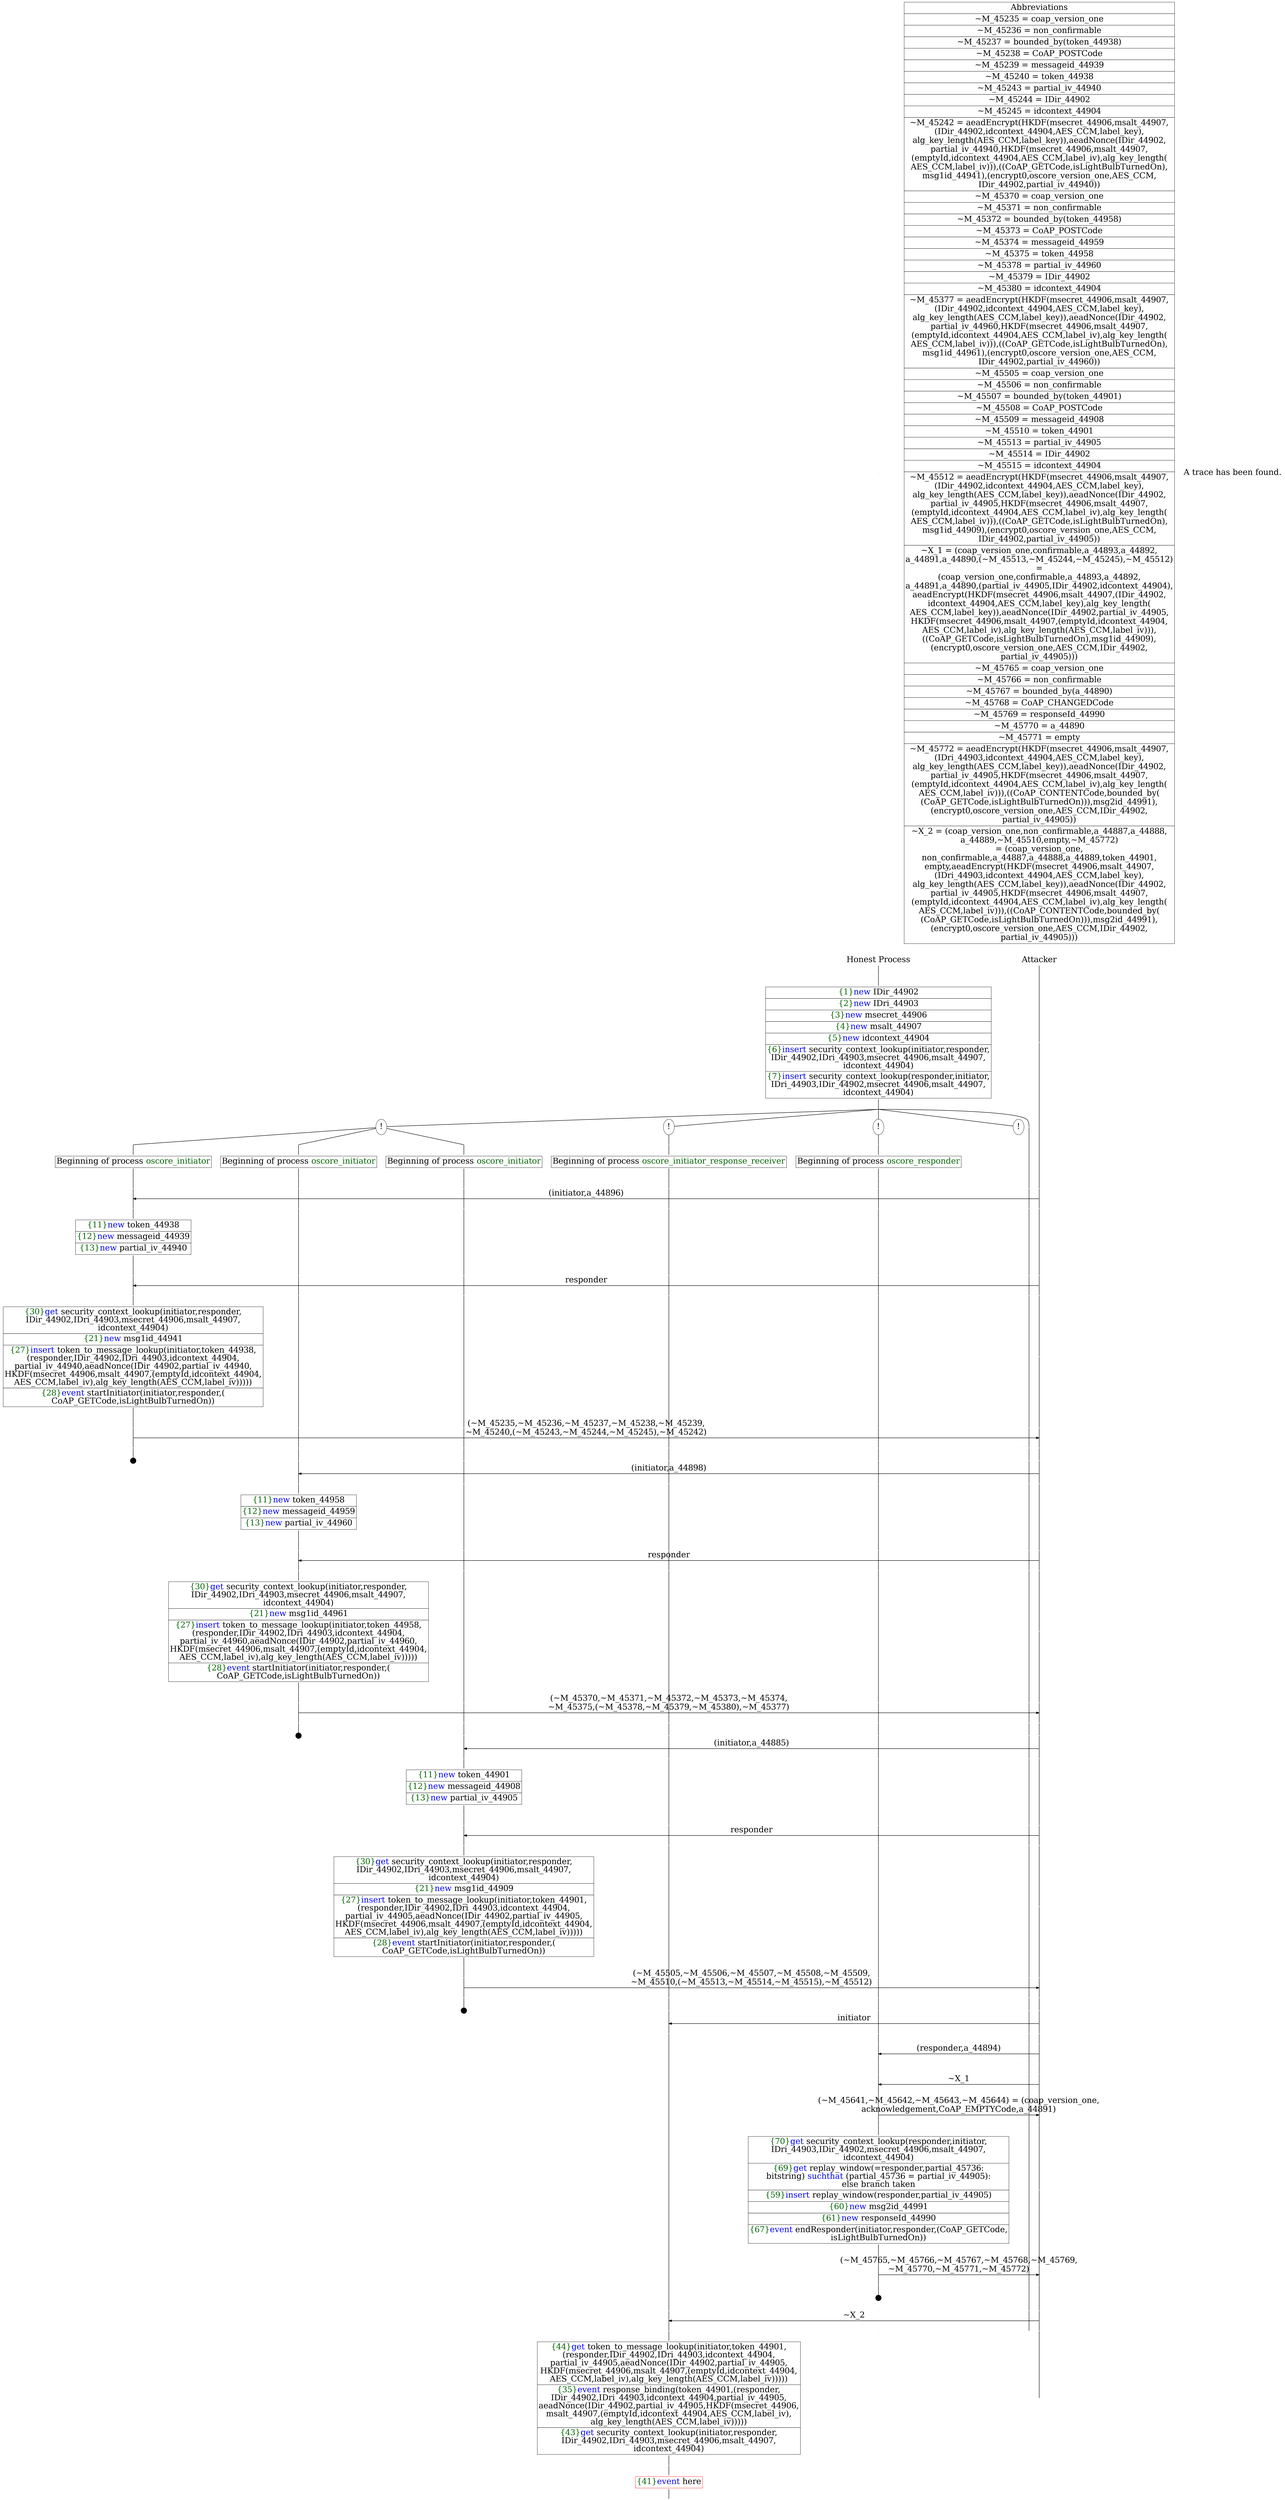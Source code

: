 digraph {
graph [ordering = out]
edge [arrowhead = none, penwidth = 1.6, fontsize = 30]
node [shape = point, width = 0, height = 0, fontsize = 30]
Trace<br/>
[label = <A trace has been found.<br/>
>, shape = plaintext]
P0__0 [label = "Honest Process", shape = plaintext]
P__0 [label = "Attacker", shape = plaintext]
Trace -> P0__0 [label = "", style = invisible, weight = 100]{rank = same; P0__0 P__0}
P0__0 -> P0__1 [label = <>, weight = 100]
P0__1 -> P0__2 [label = <>, weight = 100]
P0__2 [shape = plaintext, label = <<TABLE BORDER="0" CELLBORDER="1" CELLSPACING="0" CELLPADDING="4"> <TR><TD><FONT COLOR="darkgreen">{1}</FONT><FONT COLOR="blue">new </FONT>IDir_44902</TD></TR><TR><TD><FONT COLOR="darkgreen">{2}</FONT><FONT COLOR="blue">new </FONT>IDri_44903</TD></TR><TR><TD><FONT COLOR="darkgreen">{3}</FONT><FONT COLOR="blue">new </FONT>msecret_44906</TD></TR><TR><TD><FONT COLOR="darkgreen">{4}</FONT><FONT COLOR="blue">new </FONT>msalt_44907</TD></TR><TR><TD><FONT COLOR="darkgreen">{5}</FONT><FONT COLOR="blue">new </FONT>idcontext_44904</TD></TR><TR><TD><FONT COLOR="darkgreen">{6}</FONT><FONT COLOR="blue">insert </FONT>security_context_lookup(initiator,responder,<br/>
IDir_44902,IDri_44903,msecret_44906,msalt_44907,<br/>
idcontext_44904)</TD></TR><TR><TD><FONT COLOR="darkgreen">{7}</FONT><FONT COLOR="blue">insert </FONT>security_context_lookup(responder,initiator,<br/>
IDri_44903,IDir_44902,msecret_44906,msalt_44907,<br/>
idcontext_44904)</TD></TR></TABLE>>]
P0__2 -> P0__3 [label = <>, weight = 100]
P__0 -> P__1 [label = <>, weight = 100]
{rank = same; P__1 P0__2}
/*RPar */
P0__3 -> P0_4__3 [label = <>]
P0__3 -> P0_3__3 [label = <>]
P0__3 -> P0_2__3 [label = <>]
P0__3 -> P0_1__3 [label = <>]
P0__3 -> P0_0__3 [label = <>]
P0__3 [label = "", fixedsize = false, width = 0, height = 0, shape = none]
{rank = same; P0_0__3 P0_1__3 P0_2__3 P0_3__3 P0_4__3}
P0_1__3 [label = "!", shape = ellipse]
P0_2__3 [label = "!", shape = ellipse]
P0_2_0__3 [label = "", fixedsize = false, width = 0, height = 0, shape = none]
P0_2__3 -> P0_2_0__3 [label = <>, weight = 100]
P0_2_0__3 -> P0_2_0__4 [label = <>, weight = 100]
P0_2_0__4 [shape = plaintext, label = <<TABLE BORDER="0" CELLBORDER="1" CELLSPACING="0" CELLPADDING="4"> <TR><TD>Beginning of process <FONT COLOR="darkgreen">oscore_responder</FONT></TD></TR></TABLE>>]
P0_2_0__4 -> P0_2_0__5 [label = <>, weight = 100]
P0_3__3 [label = "!", shape = ellipse]
P0_3_0__3 [label = "", fixedsize = false, width = 0, height = 0, shape = none]
P0_3__3 -> P0_3_0__3 [label = <>, weight = 100]
P0_3_0__3 -> P0_3_0__4 [label = <>, weight = 100]
P0_3_0__4 [shape = plaintext, label = <<TABLE BORDER="0" CELLBORDER="1" CELLSPACING="0" CELLPADDING="4"> <TR><TD>Beginning of process <FONT COLOR="darkgreen">oscore_initiator_response_receiver</FONT><br/>
</TD></TR></TABLE>>]
P0_3_0__4 -> P0_3_0__5 [label = <>, weight = 100]
P0_4__3 [label = "!", shape = ellipse]
{rank = same; P0_4_2__3 P0_4_1__3 P0_4_0__3}
P0_4_2__3 [label = "", fixedsize = false, width = 0, height = 0, shape = none]
P0_4__3 -> P0_4_2__3 [label = <>]
P0_4_1__3 [label = "", fixedsize = false, width = 0, height = 0, shape = none]
P0_4__3 -> P0_4_1__3 [label = <>]
P0_4_0__3 [label = "", fixedsize = false, width = 0, height = 0, shape = none]
P0_4__3 -> P0_4_0__3 [label = <>]
P0_4_0__3 -> P0_4_0__4 [label = <>, weight = 100]
P0_4_0__4 [shape = plaintext, label = <<TABLE BORDER="0" CELLBORDER="1" CELLSPACING="0" CELLPADDING="4"> <TR><TD>Beginning of process <FONT COLOR="darkgreen">oscore_initiator</FONT></TD></TR></TABLE>>]
P0_4_0__4 -> P0_4_0__5 [label = <>, weight = 100]
P0_4_1__3 -> P0_4_1__4 [label = <>, weight = 100]
P0_4_1__4 [shape = plaintext, label = <<TABLE BORDER="0" CELLBORDER="1" CELLSPACING="0" CELLPADDING="4"> <TR><TD>Beginning of process <FONT COLOR="darkgreen">oscore_initiator</FONT></TD></TR></TABLE>>]
P0_4_1__4 -> P0_4_1__5 [label = <>, weight = 100]
P0_4_2__3 -> P0_4_2__4 [label = <>, weight = 100]
P0_4_2__4 [shape = plaintext, label = <<TABLE BORDER="0" CELLBORDER="1" CELLSPACING="0" CELLPADDING="4"> <TR><TD>Beginning of process <FONT COLOR="darkgreen">oscore_initiator</FONT></TD></TR></TABLE>>]
P0_4_2__4 -> P0_4_2__5 [label = <>, weight = 100]
P0_4_2__5 -> P0_4_2__6 [label = <>, weight = 100]
P0_4_1__5 -> P0_4_1__6 [label = <>, weight = 100]
P0_4_0__5 -> P0_4_0__6 [label = <>, weight = 100]
P0_3_0__5 -> P0_3_0__6 [label = <>, weight = 100]
P0_2_0__5 -> P0_2_0__6 [label = <>, weight = 100]
P0_1__4 [label = "", style = invisible]
P0_1__3 -> P0_1__4 [label = <>, weight = 100, style = invisible]
P0_0__3 -> P0_0__4 [label = <>, weight = 100]
P__1 -> P__2 [label = <>, weight = 100]
{rank = same; P__2 P0_0__4 P0_1__4 P0_2_0__6 P0_3_0__6 P0_4_0__6 P0_4_1__6 P0_4_2__6}
P0_4_2__6 -> P0_4_2__7 [label = <>, weight = 100]
P__2 -> P__3 [label = <>, weight = 100]
{rank = same; P__3 P0_4_2__7}
P0_4_2__7 -> P__3 [label = <(initiator,a_44896)>, dir = back, arrowhead = normal]
P0_4_2__7 -> P0_4_2__8 [label = <>, weight = 100]
P0_4_1__6 -> P0_4_1__7 [label = <>, weight = 100]
P0_4_0__6 -> P0_4_0__7 [label = <>, weight = 100]
P0_3_0__6 -> P0_3_0__7 [label = <>, weight = 100]
P0_2_0__6 -> P0_2_0__7 [label = <>, weight = 100]
P0_1__5 [label = "", style = invisible]
P0_1__4 -> P0_1__5 [label = <>, weight = 100, style = invisible]
P0_0__4 -> P0_0__5 [label = <>, weight = 100]
P__3 -> P__4 [label = <>, weight = 100]
{rank = same; P__4 P0_0__5 P0_1__5 P0_2_0__7 P0_3_0__7 P0_4_0__7 P0_4_1__7 P0_4_2__8}
P0_4_2__8 -> P0_4_2__9 [label = <>, weight = 100]
P0_4_2__9 [shape = plaintext, label = <<TABLE BORDER="0" CELLBORDER="1" CELLSPACING="0" CELLPADDING="4"> <TR><TD><FONT COLOR="darkgreen">{11}</FONT><FONT COLOR="blue">new </FONT>token_44938</TD></TR><TR><TD><FONT COLOR="darkgreen">{12}</FONT><FONT COLOR="blue">new </FONT>messageid_44939</TD></TR><TR><TD><FONT COLOR="darkgreen">{13}</FONT><FONT COLOR="blue">new </FONT>partial_iv_44940</TD></TR></TABLE>>]
P0_4_2__9 -> P0_4_2__10 [label = <>, weight = 100]
P0_4_2__10 -> P0_4_2__11 [label = <>, weight = 100]
P0_4_1__7 -> P0_4_1__8 [label = <>, weight = 100]
P0_4_0__7 -> P0_4_0__8 [label = <>, weight = 100]
P0_3_0__7 -> P0_3_0__8 [label = <>, weight = 100]
P0_2_0__7 -> P0_2_0__8 [label = <>, weight = 100]
P0_1__6 [label = "", style = invisible]
P0_1__5 -> P0_1__6 [label = <>, weight = 100, style = invisible]
P0_0__5 -> P0_0__6 [label = <>, weight = 100]
P__4 -> P__5 [label = <>, weight = 100]
{rank = same; P__5 P0_0__6 P0_1__6 P0_2_0__8 P0_3_0__8 P0_4_0__8 P0_4_1__8 P0_4_2__11}
P0_4_2__11 -> P0_4_2__12 [label = <>, weight = 100]
P__5 -> P__6 [label = <>, weight = 100]
{rank = same; P__6 P0_4_2__12}
P0_4_2__12 -> P__6 [label = <responder>, dir = back, arrowhead = normal]
P0_4_2__12 -> P0_4_2__13 [label = <>, weight = 100]
P0_4_1__8 -> P0_4_1__9 [label = <>, weight = 100]
P0_4_0__8 -> P0_4_0__9 [label = <>, weight = 100]
P0_3_0__8 -> P0_3_0__9 [label = <>, weight = 100]
P0_2_0__8 -> P0_2_0__9 [label = <>, weight = 100]
P0_1__7 [label = "", style = invisible]
P0_1__6 -> P0_1__7 [label = <>, weight = 100, style = invisible]
P0_0__6 -> P0_0__7 [label = <>, weight = 100]
P__6 -> P__7 [label = <>, weight = 100]
{rank = same; P__7 P0_0__7 P0_1__7 P0_2_0__9 P0_3_0__9 P0_4_0__9 P0_4_1__9 P0_4_2__13}
P0_4_2__13 -> P0_4_2__14 [label = <>, weight = 100]
P0_4_2__14 [shape = plaintext, label = <<TABLE BORDER="0" CELLBORDER="1" CELLSPACING="0" CELLPADDING="4"> <TR><TD><FONT COLOR="darkgreen">{30}</FONT><FONT COLOR="blue">get </FONT>security_context_lookup(initiator,responder,<br/>
IDir_44902,IDri_44903,msecret_44906,msalt_44907,<br/>
idcontext_44904)</TD></TR><TR><TD><FONT COLOR="darkgreen">{21}</FONT><FONT COLOR="blue">new </FONT>msg1id_44941</TD></TR><TR><TD><FONT COLOR="darkgreen">{27}</FONT><FONT COLOR="blue">insert </FONT>token_to_message_lookup(initiator,token_44938,<br/>
(responder,IDir_44902,IDri_44903,idcontext_44904,<br/>
partial_iv_44940,aeadNonce(IDir_44902,partial_iv_44940,<br/>
HKDF(msecret_44906,msalt_44907,(emptyId,idcontext_44904,<br/>
AES_CCM,label_iv),alg_key_length(AES_CCM,label_iv)))))<br/>
</TD></TR><TR><TD><FONT COLOR="darkgreen">{28}</FONT><FONT COLOR="blue">event</FONT> startInitiator(initiator,responder,(<br/>
CoAP_GETCode,isLightBulbTurnedOn))</TD></TR></TABLE>>]
P0_4_2__14 -> P0_4_2__15 [label = <>, weight = 100]
P__7 -> P__8 [label = <>, weight = 100]
{rank = same; P__8 P0_4_2__14}
P0_4_2__15 -> P0_4_2__16 [label = <>, weight = 100]
P0_4_1__9 -> P0_4_1__10 [label = <>, weight = 100]
P0_4_0__9 -> P0_4_0__10 [label = <>, weight = 100]
P0_3_0__9 -> P0_3_0__10 [label = <>, weight = 100]
P0_2_0__9 -> P0_2_0__10 [label = <>, weight = 100]
P0_1__8 [label = "", style = invisible]
P0_1__7 -> P0_1__8 [label = <>, weight = 100, style = invisible]
P0_0__7 -> P0_0__8 [label = <>, weight = 100]
P__8 -> P__9 [label = <>, weight = 100]
{rank = same; P__9 P0_0__8 P0_1__8 P0_2_0__10 P0_3_0__10 P0_4_0__10 P0_4_1__10 P0_4_2__16}
P0_4_2__16 -> P0_4_2__17 [label = <>, weight = 100]
P__9 -> P__10 [label = <>, weight = 100]
{rank = same; P__10 P0_4_2__17}
P0_4_2__17 -> P__10 [label = <(~M_45235,~M_45236,~M_45237,~M_45238,~M_45239,<br/>
~M_45240,(~M_45243,~M_45244,~M_45245),~M_45242)<br/>>, arrowhead = normal]
P0_4_2__17 -> P0_4_2__18 [label = <>, weight = 100]
P0_4_1__10 -> P0_4_1__11 [label = <>, weight = 100]
P0_4_0__10 -> P0_4_0__11 [label = <>, weight = 100]
P0_3_0__10 -> P0_3_0__11 [label = <>, weight = 100]
P0_2_0__10 -> P0_2_0__11 [label = <>, weight = 100]
P0_1__9 [label = "", style = invisible]
P0_1__8 -> P0_1__9 [label = <>, weight = 100, style = invisible]
P0_0__8 -> P0_0__9 [label = <>, weight = 100]
P__10 -> P__11 [label = <>, weight = 100]
{rank = same; P__11 P0_0__9 P0_1__9 P0_2_0__11 P0_3_0__11 P0_4_0__11 P0_4_1__11 P0_4_2__18}
P0_4_2__19 [label = "", width = 0.3, height = 0.3]
P0_4_2__18 -> P0_4_2__19 [label = <>, weight = 100]
P0_4_1__11 -> P0_4_1__12 [label = <>, weight = 100]
P0_4_0__11 -> P0_4_0__12 [label = <>, weight = 100]
P0_3_0__11 -> P0_3_0__12 [label = <>, weight = 100]
P0_2_0__11 -> P0_2_0__12 [label = <>, weight = 100]
P0_1__10 [label = "", style = invisible]
P0_1__9 -> P0_1__10 [label = <>, weight = 100, style = invisible]
P0_0__9 -> P0_0__10 [label = <>, weight = 100]
P__11 -> P__12 [label = <>, weight = 100]
{rank = same; P__12 P0_0__10 P0_1__10 P0_2_0__12 P0_3_0__12 P0_4_0__12 P0_4_1__12}
P0_4_1__12 -> P0_4_1__13 [label = <>, weight = 100]
P__12 -> P__13 [label = <>, weight = 100]
{rank = same; P__13 P0_4_1__13}
P0_4_1__13 -> P__13 [label = <(initiator,a_44898)>, dir = back, arrowhead = normal]
P0_4_1__13 -> P0_4_1__14 [label = <>, weight = 100]
P0_4_0__12 -> P0_4_0__13 [label = <>, weight = 100]
P0_3_0__12 -> P0_3_0__13 [label = <>, weight = 100]
P0_2_0__12 -> P0_2_0__13 [label = <>, weight = 100]
P0_1__11 [label = "", style = invisible]
P0_1__10 -> P0_1__11 [label = <>, weight = 100, style = invisible]
P0_0__10 -> P0_0__11 [label = <>, weight = 100]
P__13 -> P__14 [label = <>, weight = 100]
{rank = same; P__14 P0_0__11 P0_1__11 P0_2_0__13 P0_3_0__13 P0_4_0__13 P0_4_1__14}
P0_4_1__14 -> P0_4_1__15 [label = <>, weight = 100]
P0_4_1__15 [shape = plaintext, label = <<TABLE BORDER="0" CELLBORDER="1" CELLSPACING="0" CELLPADDING="4"> <TR><TD><FONT COLOR="darkgreen">{11}</FONT><FONT COLOR="blue">new </FONT>token_44958</TD></TR><TR><TD><FONT COLOR="darkgreen">{12}</FONT><FONT COLOR="blue">new </FONT>messageid_44959</TD></TR><TR><TD><FONT COLOR="darkgreen">{13}</FONT><FONT COLOR="blue">new </FONT>partial_iv_44960</TD></TR></TABLE>>]
P0_4_1__15 -> P0_4_1__16 [label = <>, weight = 100]
P0_4_1__16 -> P0_4_1__17 [label = <>, weight = 100]
P0_4_0__13 -> P0_4_0__14 [label = <>, weight = 100]
P0_3_0__13 -> P0_3_0__14 [label = <>, weight = 100]
P0_2_0__13 -> P0_2_0__14 [label = <>, weight = 100]
P0_1__12 [label = "", style = invisible]
P0_1__11 -> P0_1__12 [label = <>, weight = 100, style = invisible]
P0_0__11 -> P0_0__12 [label = <>, weight = 100]
P__14 -> P__15 [label = <>, weight = 100]
{rank = same; P__15 P0_0__12 P0_1__12 P0_2_0__14 P0_3_0__14 P0_4_0__14 P0_4_1__17}
P0_4_1__17 -> P0_4_1__18 [label = <>, weight = 100]
P__15 -> P__16 [label = <>, weight = 100]
{rank = same; P__16 P0_4_1__18}
P0_4_1__18 -> P__16 [label = <responder>, dir = back, arrowhead = normal]
P0_4_1__18 -> P0_4_1__19 [label = <>, weight = 100]
P0_4_0__14 -> P0_4_0__15 [label = <>, weight = 100]
P0_3_0__14 -> P0_3_0__15 [label = <>, weight = 100]
P0_2_0__14 -> P0_2_0__15 [label = <>, weight = 100]
P0_1__13 [label = "", style = invisible]
P0_1__12 -> P0_1__13 [label = <>, weight = 100, style = invisible]
P0_0__12 -> P0_0__13 [label = <>, weight = 100]
P__16 -> P__17 [label = <>, weight = 100]
{rank = same; P__17 P0_0__13 P0_1__13 P0_2_0__15 P0_3_0__15 P0_4_0__15 P0_4_1__19}
P0_4_1__19 -> P0_4_1__20 [label = <>, weight = 100]
P0_4_1__20 [shape = plaintext, label = <<TABLE BORDER="0" CELLBORDER="1" CELLSPACING="0" CELLPADDING="4"> <TR><TD><FONT COLOR="darkgreen">{30}</FONT><FONT COLOR="blue">get </FONT>security_context_lookup(initiator,responder,<br/>
IDir_44902,IDri_44903,msecret_44906,msalt_44907,<br/>
idcontext_44904)</TD></TR><TR><TD><FONT COLOR="darkgreen">{21}</FONT><FONT COLOR="blue">new </FONT>msg1id_44961</TD></TR><TR><TD><FONT COLOR="darkgreen">{27}</FONT><FONT COLOR="blue">insert </FONT>token_to_message_lookup(initiator,token_44958,<br/>
(responder,IDir_44902,IDri_44903,idcontext_44904,<br/>
partial_iv_44960,aeadNonce(IDir_44902,partial_iv_44960,<br/>
HKDF(msecret_44906,msalt_44907,(emptyId,idcontext_44904,<br/>
AES_CCM,label_iv),alg_key_length(AES_CCM,label_iv)))))<br/>
</TD></TR><TR><TD><FONT COLOR="darkgreen">{28}</FONT><FONT COLOR="blue">event</FONT> startInitiator(initiator,responder,(<br/>
CoAP_GETCode,isLightBulbTurnedOn))</TD></TR></TABLE>>]
P0_4_1__20 -> P0_4_1__21 [label = <>, weight = 100]
P__17 -> P__18 [label = <>, weight = 100]
{rank = same; P__18 P0_4_1__20}
P0_4_1__21 -> P0_4_1__22 [label = <>, weight = 100]
P0_4_0__15 -> P0_4_0__16 [label = <>, weight = 100]
P0_3_0__15 -> P0_3_0__16 [label = <>, weight = 100]
P0_2_0__15 -> P0_2_0__16 [label = <>, weight = 100]
P0_1__14 [label = "", style = invisible]
P0_1__13 -> P0_1__14 [label = <>, weight = 100, style = invisible]
P0_0__13 -> P0_0__14 [label = <>, weight = 100]
P__18 -> P__19 [label = <>, weight = 100]
{rank = same; P__19 P0_0__14 P0_1__14 P0_2_0__16 P0_3_0__16 P0_4_0__16 P0_4_1__22}
P0_4_1__22 -> P0_4_1__23 [label = <>, weight = 100]
P__19 -> P__20 [label = <>, weight = 100]
{rank = same; P__20 P0_4_1__23}
P0_4_1__23 -> P__20 [label = <(~M_45370,~M_45371,~M_45372,~M_45373,~M_45374,<br/>
~M_45375,(~M_45378,~M_45379,~M_45380),~M_45377)<br/>>, arrowhead = normal]
P0_4_1__23 -> P0_4_1__24 [label = <>, weight = 100]
P0_4_0__16 -> P0_4_0__17 [label = <>, weight = 100]
P0_3_0__16 -> P0_3_0__17 [label = <>, weight = 100]
P0_2_0__16 -> P0_2_0__17 [label = <>, weight = 100]
P0_1__15 [label = "", style = invisible]
P0_1__14 -> P0_1__15 [label = <>, weight = 100, style = invisible]
P0_0__14 -> P0_0__15 [label = <>, weight = 100]
P__20 -> P__21 [label = <>, weight = 100]
{rank = same; P__21 P0_0__15 P0_1__15 P0_2_0__17 P0_3_0__17 P0_4_0__17 P0_4_1__24}
P0_4_1__25 [label = "", width = 0.3, height = 0.3]
P0_4_1__24 -> P0_4_1__25 [label = <>, weight = 100]
P0_4_0__17 -> P0_4_0__18 [label = <>, weight = 100]
P0_3_0__17 -> P0_3_0__18 [label = <>, weight = 100]
P0_2_0__17 -> P0_2_0__18 [label = <>, weight = 100]
P0_1__16 [label = "", style = invisible]
P0_1__15 -> P0_1__16 [label = <>, weight = 100, style = invisible]
P0_0__15 -> P0_0__16 [label = <>, weight = 100]
P__21 -> P__22 [label = <>, weight = 100]
{rank = same; P__22 P0_0__16 P0_1__16 P0_2_0__18 P0_3_0__18 P0_4_0__18}
P0_4_0__18 -> P0_4_0__19 [label = <>, weight = 100]
P__22 -> P__23 [label = <>, weight = 100]
{rank = same; P__23 P0_4_0__19}
P0_4_0__19 -> P__23 [label = <(initiator,a_44885)>, dir = back, arrowhead = normal]
P0_4_0__19 -> P0_4_0__20 [label = <>, weight = 100]
P0_3_0__18 -> P0_3_0__19 [label = <>, weight = 100]
P0_2_0__18 -> P0_2_0__19 [label = <>, weight = 100]
P0_1__17 [label = "", style = invisible]
P0_1__16 -> P0_1__17 [label = <>, weight = 100, style = invisible]
P0_0__16 -> P0_0__17 [label = <>, weight = 100]
P__23 -> P__24 [label = <>, weight = 100]
{rank = same; P__24 P0_0__17 P0_1__17 P0_2_0__19 P0_3_0__19 P0_4_0__20}
P0_4_0__20 -> P0_4_0__21 [label = <>, weight = 100]
P0_4_0__21 [shape = plaintext, label = <<TABLE BORDER="0" CELLBORDER="1" CELLSPACING="0" CELLPADDING="4"> <TR><TD><FONT COLOR="darkgreen">{11}</FONT><FONT COLOR="blue">new </FONT>token_44901</TD></TR><TR><TD><FONT COLOR="darkgreen">{12}</FONT><FONT COLOR="blue">new </FONT>messageid_44908</TD></TR><TR><TD><FONT COLOR="darkgreen">{13}</FONT><FONT COLOR="blue">new </FONT>partial_iv_44905</TD></TR></TABLE>>]
P0_4_0__21 -> P0_4_0__22 [label = <>, weight = 100]
P0_4_0__22 -> P0_4_0__23 [label = <>, weight = 100]
P0_3_0__19 -> P0_3_0__20 [label = <>, weight = 100]
P0_2_0__19 -> P0_2_0__20 [label = <>, weight = 100]
P0_1__18 [label = "", style = invisible]
P0_1__17 -> P0_1__18 [label = <>, weight = 100, style = invisible]
P0_0__17 -> P0_0__18 [label = <>, weight = 100]
P__24 -> P__25 [label = <>, weight = 100]
{rank = same; P__25 P0_0__18 P0_1__18 P0_2_0__20 P0_3_0__20 P0_4_0__23}
P0_4_0__23 -> P0_4_0__24 [label = <>, weight = 100]
P__25 -> P__26 [label = <>, weight = 100]
{rank = same; P__26 P0_4_0__24}
P0_4_0__24 -> P__26 [label = <responder>, dir = back, arrowhead = normal]
P0_4_0__24 -> P0_4_0__25 [label = <>, weight = 100]
P0_3_0__20 -> P0_3_0__21 [label = <>, weight = 100]
P0_2_0__20 -> P0_2_0__21 [label = <>, weight = 100]
P0_1__19 [label = "", style = invisible]
P0_1__18 -> P0_1__19 [label = <>, weight = 100, style = invisible]
P0_0__18 -> P0_0__19 [label = <>, weight = 100]
P__26 -> P__27 [label = <>, weight = 100]
{rank = same; P__27 P0_0__19 P0_1__19 P0_2_0__21 P0_3_0__21 P0_4_0__25}
P0_4_0__25 -> P0_4_0__26 [label = <>, weight = 100]
P0_4_0__26 [shape = plaintext, label = <<TABLE BORDER="0" CELLBORDER="1" CELLSPACING="0" CELLPADDING="4"> <TR><TD><FONT COLOR="darkgreen">{30}</FONT><FONT COLOR="blue">get </FONT>security_context_lookup(initiator,responder,<br/>
IDir_44902,IDri_44903,msecret_44906,msalt_44907,<br/>
idcontext_44904)</TD></TR><TR><TD><FONT COLOR="darkgreen">{21}</FONT><FONT COLOR="blue">new </FONT>msg1id_44909</TD></TR><TR><TD><FONT COLOR="darkgreen">{27}</FONT><FONT COLOR="blue">insert </FONT>token_to_message_lookup(initiator,token_44901,<br/>
(responder,IDir_44902,IDri_44903,idcontext_44904,<br/>
partial_iv_44905,aeadNonce(IDir_44902,partial_iv_44905,<br/>
HKDF(msecret_44906,msalt_44907,(emptyId,idcontext_44904,<br/>
AES_CCM,label_iv),alg_key_length(AES_CCM,label_iv)))))<br/>
</TD></TR><TR><TD><FONT COLOR="darkgreen">{28}</FONT><FONT COLOR="blue">event</FONT> startInitiator(initiator,responder,(<br/>
CoAP_GETCode,isLightBulbTurnedOn))</TD></TR></TABLE>>]
P0_4_0__26 -> P0_4_0__27 [label = <>, weight = 100]
P__27 -> P__28 [label = <>, weight = 100]
{rank = same; P__28 P0_4_0__26}
P0_4_0__27 -> P0_4_0__28 [label = <>, weight = 100]
P0_3_0__21 -> P0_3_0__22 [label = <>, weight = 100]
P0_2_0__21 -> P0_2_0__22 [label = <>, weight = 100]
P0_1__20 [label = "", style = invisible]
P0_1__19 -> P0_1__20 [label = <>, weight = 100, style = invisible]
P0_0__19 -> P0_0__20 [label = <>, weight = 100]
P__28 -> P__29 [label = <>, weight = 100]
{rank = same; P__29 P0_0__20 P0_1__20 P0_2_0__22 P0_3_0__22 P0_4_0__28}
P0_4_0__28 -> P0_4_0__29 [label = <>, weight = 100]
P__29 -> P__30 [label = <>, weight = 100]
{rank = same; P__30 P0_4_0__29}
P0_4_0__29 -> P__30 [label = <(~M_45505,~M_45506,~M_45507,~M_45508,~M_45509,<br/>
~M_45510,(~M_45513,~M_45514,~M_45515),~M_45512)<br/>>, arrowhead = normal]
P0_4_0__29 -> P0_4_0__30 [label = <>, weight = 100]
P0_3_0__22 -> P0_3_0__23 [label = <>, weight = 100]
P0_2_0__22 -> P0_2_0__23 [label = <>, weight = 100]
P0_1__21 [label = "", style = invisible]
P0_1__20 -> P0_1__21 [label = <>, weight = 100, style = invisible]
P0_0__20 -> P0_0__21 [label = <>, weight = 100]
P__30 -> P__31 [label = <>, weight = 100]
{rank = same; P__31 P0_0__21 P0_1__21 P0_2_0__23 P0_3_0__23 P0_4_0__30}
P0_4_0__31 [label = "", width = 0.3, height = 0.3]
P0_4_0__30 -> P0_4_0__31 [label = <>, weight = 100]
P0_3_0__23 -> P0_3_0__24 [label = <>, weight = 100]
P0_2_0__23 -> P0_2_0__24 [label = <>, weight = 100]
P0_1__22 [label = "", style = invisible]
P0_1__21 -> P0_1__22 [label = <>, weight = 100, style = invisible]
P0_0__21 -> P0_0__22 [label = <>, weight = 100]
P__31 -> P__32 [label = <>, weight = 100]
{rank = same; P__32 P0_0__22 P0_1__22 P0_2_0__24 P0_3_0__24}
P0_3_0__24 -> P0_3_0__25 [label = <>, weight = 100]
P__32 -> P__33 [label = <>, weight = 100]
{rank = same; P__33 P0_3_0__25}
P0_3_0__25 -> P__33 [label = <initiator>, dir = back, arrowhead = normal]
P0_3_0__25 -> P0_3_0__26 [label = <>, weight = 100]
P0_2_0__24 -> P0_2_0__25 [label = <>, weight = 100]
P0_1__23 [label = "", style = invisible]
P0_1__22 -> P0_1__23 [label = <>, weight = 100, style = invisible]
P0_0__22 -> P0_0__23 [label = <>, weight = 100]
P__33 -> P__34 [label = <>, weight = 100]
{rank = same; P__34 P0_0__23 P0_1__23 P0_2_0__25 P0_3_0__26}
P0_2_0__25 -> P0_2_0__26 [label = <>, weight = 100]
P0_1__24 [label = "", style = invisible]
P0_1__23 -> P0_1__24 [label = <>, weight = 100, style = invisible]
P0_0__23 -> P0_0__24 [label = <>, weight = 100]
P__34 -> P__35 [label = <>, weight = 100]
{rank = same; P__35 P0_0__24 P0_1__24 P0_2_0__26}
P0_2_0__26 -> P0_2_0__27 [label = <>, weight = 100]
P__35 -> P__36 [label = <>, weight = 100]
{rank = same; P__36 P0_2_0__27}
P0_2_0__27 -> P__36 [label = <(responder,a_44894)>, dir = back, arrowhead = normal]
P0_2_0__27 -> P0_2_0__28 [label = <>, weight = 100]
P0_1__25 [label = "", style = invisible]
P0_1__24 -> P0_1__25 [label = <>, weight = 100, style = invisible]
P0_0__24 -> P0_0__25 [label = <>, weight = 100]
P__36 -> P__37 [label = <>, weight = 100]
{rank = same; P__37 P0_0__25 P0_1__25 P0_2_0__28}
P0_2_0__28 -> P0_2_0__29 [label = <>, weight = 100]
P0_1__26 [label = "", style = invisible]
P0_1__25 -> P0_1__26 [label = <>, weight = 100, style = invisible]
P0_0__25 -> P0_0__26 [label = <>, weight = 100]
P__37 -> P__38 [label = <>, weight = 100]
{rank = same; P__38 P0_0__26 P0_1__26 P0_2_0__29}
P0_2_0__29 -> P0_2_0__30 [label = <>, weight = 100]
P__38 -> P__39 [label = <>, weight = 100]
{rank = same; P__39 P0_2_0__30}
P0_2_0__30 -> P__39 [label = <~X_1>, dir = back, arrowhead = normal]
P0_2_0__30 -> P0_2_0__31 [label = <>, weight = 100]
P0_1__27 [label = "", style = invisible]
P0_1__26 -> P0_1__27 [label = <>, weight = 100, style = invisible]
P0_0__26 -> P0_0__27 [label = <>, weight = 100]
P__39 -> P__40 [label = <>, weight = 100]
{rank = same; P__40 P0_0__27 P0_1__27 P0_2_0__31}
P0_2_0__31 -> P0_2_0__32 [label = <>, weight = 100]
P0_1__28 [label = "", style = invisible]
P0_1__27 -> P0_1__28 [label = <>, weight = 100, style = invisible]
P0_0__27 -> P0_0__28 [label = <>, weight = 100]
P__40 -> P__41 [label = <>, weight = 100]
{rank = same; P__41 P0_0__28 P0_1__28 P0_2_0__32}
P0_2_0__32 -> P0_2_0__33 [label = <>, weight = 100]
P__41 -> P__42 [label = <>, weight = 100]
{rank = same; P__42 P0_2_0__33}
P0_2_0__33 -> P__42 [label = <(~M_45641,~M_45642,~M_45643,~M_45644) = (coap_version_one,<br/>
acknowledgement,CoAP_EMPTYCode,a_44891)>, arrowhead = normal]
P0_2_0__33 -> P0_2_0__34 [label = <>, weight = 100]
P0_1__29 [label = "", style = invisible]
P0_1__28 -> P0_1__29 [label = <>, weight = 100, style = invisible]
P0_0__28 -> P0_0__29 [label = <>, weight = 100]
P__42 -> P__43 [label = <>, weight = 100]
{rank = same; P__43 P0_0__29 P0_1__29 P0_2_0__34}
P0_2_0__34 -> P0_2_0__35 [label = <>, weight = 100]
P0_2_0__35 [shape = plaintext, label = <<TABLE BORDER="0" CELLBORDER="1" CELLSPACING="0" CELLPADDING="4"> <TR><TD><FONT COLOR="darkgreen">{70}</FONT><FONT COLOR="blue">get </FONT>security_context_lookup(responder,initiator,<br/>
IDri_44903,IDir_44902,msecret_44906,msalt_44907,<br/>
idcontext_44904)</TD></TR><TR><TD><FONT COLOR="darkgreen">{69}</FONT><FONT COLOR="blue">get</FONT> replay_window(=responder,partial_45736:<br/>
bitstring) <FONT COLOR="blue">suchthat</FONT> (partial_45736 = partial_iv_44905):<br/>
else branch taken</TD></TR><TR><TD><FONT COLOR="darkgreen">{59}</FONT><FONT COLOR="blue">insert </FONT>replay_window(responder,partial_iv_44905)<br/>
</TD></TR><TR><TD><FONT COLOR="darkgreen">{60}</FONT><FONT COLOR="blue">new </FONT>msg2id_44991</TD></TR><TR><TD><FONT COLOR="darkgreen">{61}</FONT><FONT COLOR="blue">new </FONT>responseId_44990</TD></TR><TR><TD><FONT COLOR="darkgreen">{67}</FONT><FONT COLOR="blue">event</FONT> endResponder(initiator,responder,(CoAP_GETCode,<br/>
isLightBulbTurnedOn))</TD></TR></TABLE>>]
P0_2_0__35 -> P0_2_0__36 [label = <>, weight = 100]
P__43 -> P__44 [label = <>, weight = 100]
{rank = same; P__44 P0_2_0__35}
P0_2_0__36 -> P0_2_0__37 [label = <>, weight = 100]
P0_1__30 [label = "", style = invisible]
P0_1__29 -> P0_1__30 [label = <>, weight = 100, style = invisible]
P0_0__29 -> P0_0__30 [label = <>, weight = 100]
P__44 -> P__45 [label = <>, weight = 100]
{rank = same; P__45 P0_0__30 P0_1__30 P0_2_0__37}
P0_2_0__37 -> P0_2_0__38 [label = <>, weight = 100]
P__45 -> P__46 [label = <>, weight = 100]
{rank = same; P__46 P0_2_0__38}
P0_2_0__38 -> P__46 [label = <(~M_45765,~M_45766,~M_45767,~M_45768,~M_45769,<br/>
~M_45770,~M_45771,~M_45772)>, arrowhead = normal]
P0_2_0__38 -> P0_2_0__39 [label = <>, weight = 100]
P0_1__31 [label = "", style = invisible]
P0_1__30 -> P0_1__31 [label = <>, weight = 100, style = invisible]
P0_0__30 -> P0_0__31 [label = <>, weight = 100]
P__46 -> P__47 [label = <>, weight = 100]
{rank = same; P__47 P0_0__31 P0_1__31 P0_2_0__39}
P0_2_0__40 [label = "", width = 0.3, height = 0.3]
P0_2_0__39 -> P0_2_0__40 [label = <>, weight = 100]
P0_3_0__26 -> P0_3_0__27 [label = <>, weight = 100]
P0_2_0__41 [label = "", style = invisible]
P0_2_0__40 -> P0_2_0__41 [label = <>, weight = 100, style = invisible]
P0_1__32 [label = "", style = invisible]
P0_1__31 -> P0_1__32 [label = <>, weight = 100, style = invisible]
P0_0__31 -> P0_0__32 [label = <>, weight = 100]
P__47 -> P__48 [label = <>, weight = 100]
{rank = same; P__48 P0_0__32 P0_1__32 P0_2_0__41 P0_3_0__27}
P0_3_0__27 -> P0_3_0__28 [label = <>, weight = 100]
P__48 -> P__49 [label = <>, weight = 100]
{rank = same; P__49 P0_3_0__28}
P0_3_0__28 -> P__49 [label = <~X_2>, dir = back, arrowhead = normal]
P0_3_0__28 -> P0_3_0__29 [label = <>, weight = 100]
P0_2_0__42 [label = "", style = invisible]
P0_2_0__41 -> P0_2_0__42 [label = <>, weight = 100, style = invisible]
P0_1__33 [label = "", style = invisible]
P0_1__32 -> P0_1__33 [label = <>, weight = 100, style = invisible]
P0_0__32 -> P0_0__33 [label = <>, weight = 100]
P__49 -> P__50 [label = <>, weight = 100]
{rank = same; P__50 P0_0__33 P0_1__33 P0_2_0__42 P0_3_0__29}
P0_3_0__29 -> P0_3_0__30 [label = <>, weight = 100]
P0_3_0__30 [shape = plaintext, label = <<TABLE BORDER="0" CELLBORDER="1" CELLSPACING="0" CELLPADDING="4"> <TR><TD><FONT COLOR="darkgreen">{44}</FONT><FONT COLOR="blue">get </FONT>token_to_message_lookup(initiator,token_44901,<br/>
(responder,IDir_44902,IDri_44903,idcontext_44904,<br/>
partial_iv_44905,aeadNonce(IDir_44902,partial_iv_44905,<br/>
HKDF(msecret_44906,msalt_44907,(emptyId,idcontext_44904,<br/>
AES_CCM,label_iv),alg_key_length(AES_CCM,label_iv)))))<br/>
</TD></TR><TR><TD><FONT COLOR="darkgreen">{35}</FONT><FONT COLOR="blue">event</FONT> response_binding(token_44901,(responder,<br/>
IDir_44902,IDri_44903,idcontext_44904,partial_iv_44905,<br/>
aeadNonce(IDir_44902,partial_iv_44905,HKDF(msecret_44906,<br/>
msalt_44907,(emptyId,idcontext_44904,AES_CCM,label_iv),<br/>
alg_key_length(AES_CCM,label_iv)))))</TD></TR><TR><TD><FONT COLOR="darkgreen">{43}</FONT><FONT COLOR="blue">get </FONT>security_context_lookup(initiator,responder,<br/>
IDir_44902,IDri_44903,msecret_44906,msalt_44907,<br/>
idcontext_44904)</TD></TR></TABLE>>]
P0_3_0__30 -> P0_3_0__31 [label = <>, weight = 100]
P__50 -> P__51 [label = <>, weight = 100]
{rank = same; P__51 P0_3_0__30}
P0_3_0__31 -> P0_3_0__32 [label = <>, weight = 100]
P0_3_0__32 [color = red, shape = plaintext, label = <<TABLE BORDER="0" CELLBORDER="1" CELLSPACING="0" CELLPADDING="4"> <TR><TD><FONT COLOR="darkgreen">{41}</FONT><FONT COLOR="blue">event</FONT> here</TD></TR></TABLE>>]
P0_3_0__32 -> P0_3_0__33 [label = <>, weight = 100]
Abbrev [shape = plaintext, label = <<TABLE BORDER="0" CELLBORDER="1" CELLSPACING="0" CELLPADDING="4"><TR> <TD> Abbreviations </TD></TR><TR><TD>~M_45235 = coap_version_one</TD></TR><TR><TD>~M_45236 = non_confirmable</TD></TR><TR><TD>~M_45237 = bounded_by(token_44938)</TD></TR><TR><TD>~M_45238 = CoAP_POSTCode</TD></TR><TR><TD>~M_45239 = messageid_44939</TD></TR><TR><TD>~M_45240 = token_44938</TD></TR><TR><TD>~M_45243 = partial_iv_44940</TD></TR><TR><TD>~M_45244 = IDir_44902</TD></TR><TR><TD>~M_45245 = idcontext_44904</TD></TR><TR><TD>~M_45242 = aeadEncrypt(HKDF(msecret_44906,msalt_44907,<br/>
(IDir_44902,idcontext_44904,AES_CCM,label_key),<br/>
alg_key_length(AES_CCM,label_key)),aeadNonce(IDir_44902,<br/>
partial_iv_44940,HKDF(msecret_44906,msalt_44907,<br/>
(emptyId,idcontext_44904,AES_CCM,label_iv),alg_key_length(<br/>
AES_CCM,label_iv))),((CoAP_GETCode,isLightBulbTurnedOn),<br/>
msg1id_44941),(encrypt0,oscore_version_one,AES_CCM,<br/>
IDir_44902,partial_iv_44940))</TD></TR><TR><TD>~M_45370 = coap_version_one</TD></TR><TR><TD>~M_45371 = non_confirmable</TD></TR><TR><TD>~M_45372 = bounded_by(token_44958)</TD></TR><TR><TD>~M_45373 = CoAP_POSTCode</TD></TR><TR><TD>~M_45374 = messageid_44959</TD></TR><TR><TD>~M_45375 = token_44958</TD></TR><TR><TD>~M_45378 = partial_iv_44960</TD></TR><TR><TD>~M_45379 = IDir_44902</TD></TR><TR><TD>~M_45380 = idcontext_44904</TD></TR><TR><TD>~M_45377 = aeadEncrypt(HKDF(msecret_44906,msalt_44907,<br/>
(IDir_44902,idcontext_44904,AES_CCM,label_key),<br/>
alg_key_length(AES_CCM,label_key)),aeadNonce(IDir_44902,<br/>
partial_iv_44960,HKDF(msecret_44906,msalt_44907,<br/>
(emptyId,idcontext_44904,AES_CCM,label_iv),alg_key_length(<br/>
AES_CCM,label_iv))),((CoAP_GETCode,isLightBulbTurnedOn),<br/>
msg1id_44961),(encrypt0,oscore_version_one,AES_CCM,<br/>
IDir_44902,partial_iv_44960))</TD></TR><TR><TD>~M_45505 = coap_version_one</TD></TR><TR><TD>~M_45506 = non_confirmable</TD></TR><TR><TD>~M_45507 = bounded_by(token_44901)</TD></TR><TR><TD>~M_45508 = CoAP_POSTCode</TD></TR><TR><TD>~M_45509 = messageid_44908</TD></TR><TR><TD>~M_45510 = token_44901</TD></TR><TR><TD>~M_45513 = partial_iv_44905</TD></TR><TR><TD>~M_45514 = IDir_44902</TD></TR><TR><TD>~M_45515 = idcontext_44904</TD></TR><TR><TD>~M_45512 = aeadEncrypt(HKDF(msecret_44906,msalt_44907,<br/>
(IDir_44902,idcontext_44904,AES_CCM,label_key),<br/>
alg_key_length(AES_CCM,label_key)),aeadNonce(IDir_44902,<br/>
partial_iv_44905,HKDF(msecret_44906,msalt_44907,<br/>
(emptyId,idcontext_44904,AES_CCM,label_iv),alg_key_length(<br/>
AES_CCM,label_iv))),((CoAP_GETCode,isLightBulbTurnedOn),<br/>
msg1id_44909),(encrypt0,oscore_version_one,AES_CCM,<br/>
IDir_44902,partial_iv_44905))</TD></TR><TR><TD>~X_1 = (coap_version_one,confirmable,a_44893,a_44892,<br/>
a_44891,a_44890,(~M_45513,~M_45244,~M_45245),~M_45512)<br/>
=<br/>
(coap_version_one,confirmable,a_44893,a_44892,<br/>
a_44891,a_44890,(partial_iv_44905,IDir_44902,idcontext_44904),<br/>
aeadEncrypt(HKDF(msecret_44906,msalt_44907,(IDir_44902,<br/>
idcontext_44904,AES_CCM,label_key),alg_key_length(<br/>
AES_CCM,label_key)),aeadNonce(IDir_44902,partial_iv_44905,<br/>
HKDF(msecret_44906,msalt_44907,(emptyId,idcontext_44904,<br/>
AES_CCM,label_iv),alg_key_length(AES_CCM,label_iv))),<br/>
((CoAP_GETCode,isLightBulbTurnedOn),msg1id_44909),<br/>
(encrypt0,oscore_version_one,AES_CCM,IDir_44902,<br/>
partial_iv_44905)))</TD></TR><TR><TD>~M_45765 = coap_version_one</TD></TR><TR><TD>~M_45766 = non_confirmable</TD></TR><TR><TD>~M_45767 = bounded_by(a_44890)</TD></TR><TR><TD>~M_45768 = CoAP_CHANGEDCode</TD></TR><TR><TD>~M_45769 = responseId_44990</TD></TR><TR><TD>~M_45770 = a_44890</TD></TR><TR><TD>~M_45771 = empty</TD></TR><TR><TD>~M_45772 = aeadEncrypt(HKDF(msecret_44906,msalt_44907,<br/>
(IDri_44903,idcontext_44904,AES_CCM,label_key),<br/>
alg_key_length(AES_CCM,label_key)),aeadNonce(IDir_44902,<br/>
partial_iv_44905,HKDF(msecret_44906,msalt_44907,<br/>
(emptyId,idcontext_44904,AES_CCM,label_iv),alg_key_length(<br/>
AES_CCM,label_iv))),((CoAP_CONTENTCode,bounded_by(<br/>
(CoAP_GETCode,isLightBulbTurnedOn))),msg2id_44991),<br/>
(encrypt0,oscore_version_one,AES_CCM,IDir_44902,<br/>
partial_iv_44905))</TD></TR><TR><TD>~X_2 = (coap_version_one,non_confirmable,a_44887,a_44888,<br/>
a_44889,~M_45510,empty,~M_45772)<br/>
= (coap_version_one,<br/>
non_confirmable,a_44887,a_44888,a_44889,token_44901,<br/>
empty,aeadEncrypt(HKDF(msecret_44906,msalt_44907,<br/>
(IDri_44903,idcontext_44904,AES_CCM,label_key),<br/>
alg_key_length(AES_CCM,label_key)),aeadNonce(IDir_44902,<br/>
partial_iv_44905,HKDF(msecret_44906,msalt_44907,<br/>
(emptyId,idcontext_44904,AES_CCM,label_iv),alg_key_length(<br/>
AES_CCM,label_iv))),((CoAP_CONTENTCode,bounded_by(<br/>
(CoAP_GETCode,isLightBulbTurnedOn))),msg2id_44991),<br/>
(encrypt0,oscore_version_one,AES_CCM,IDir_44902,<br/>
partial_iv_44905)))</TD></TR></TABLE>>]Abbrev -> P__0 [style = invisible, weight =100]}